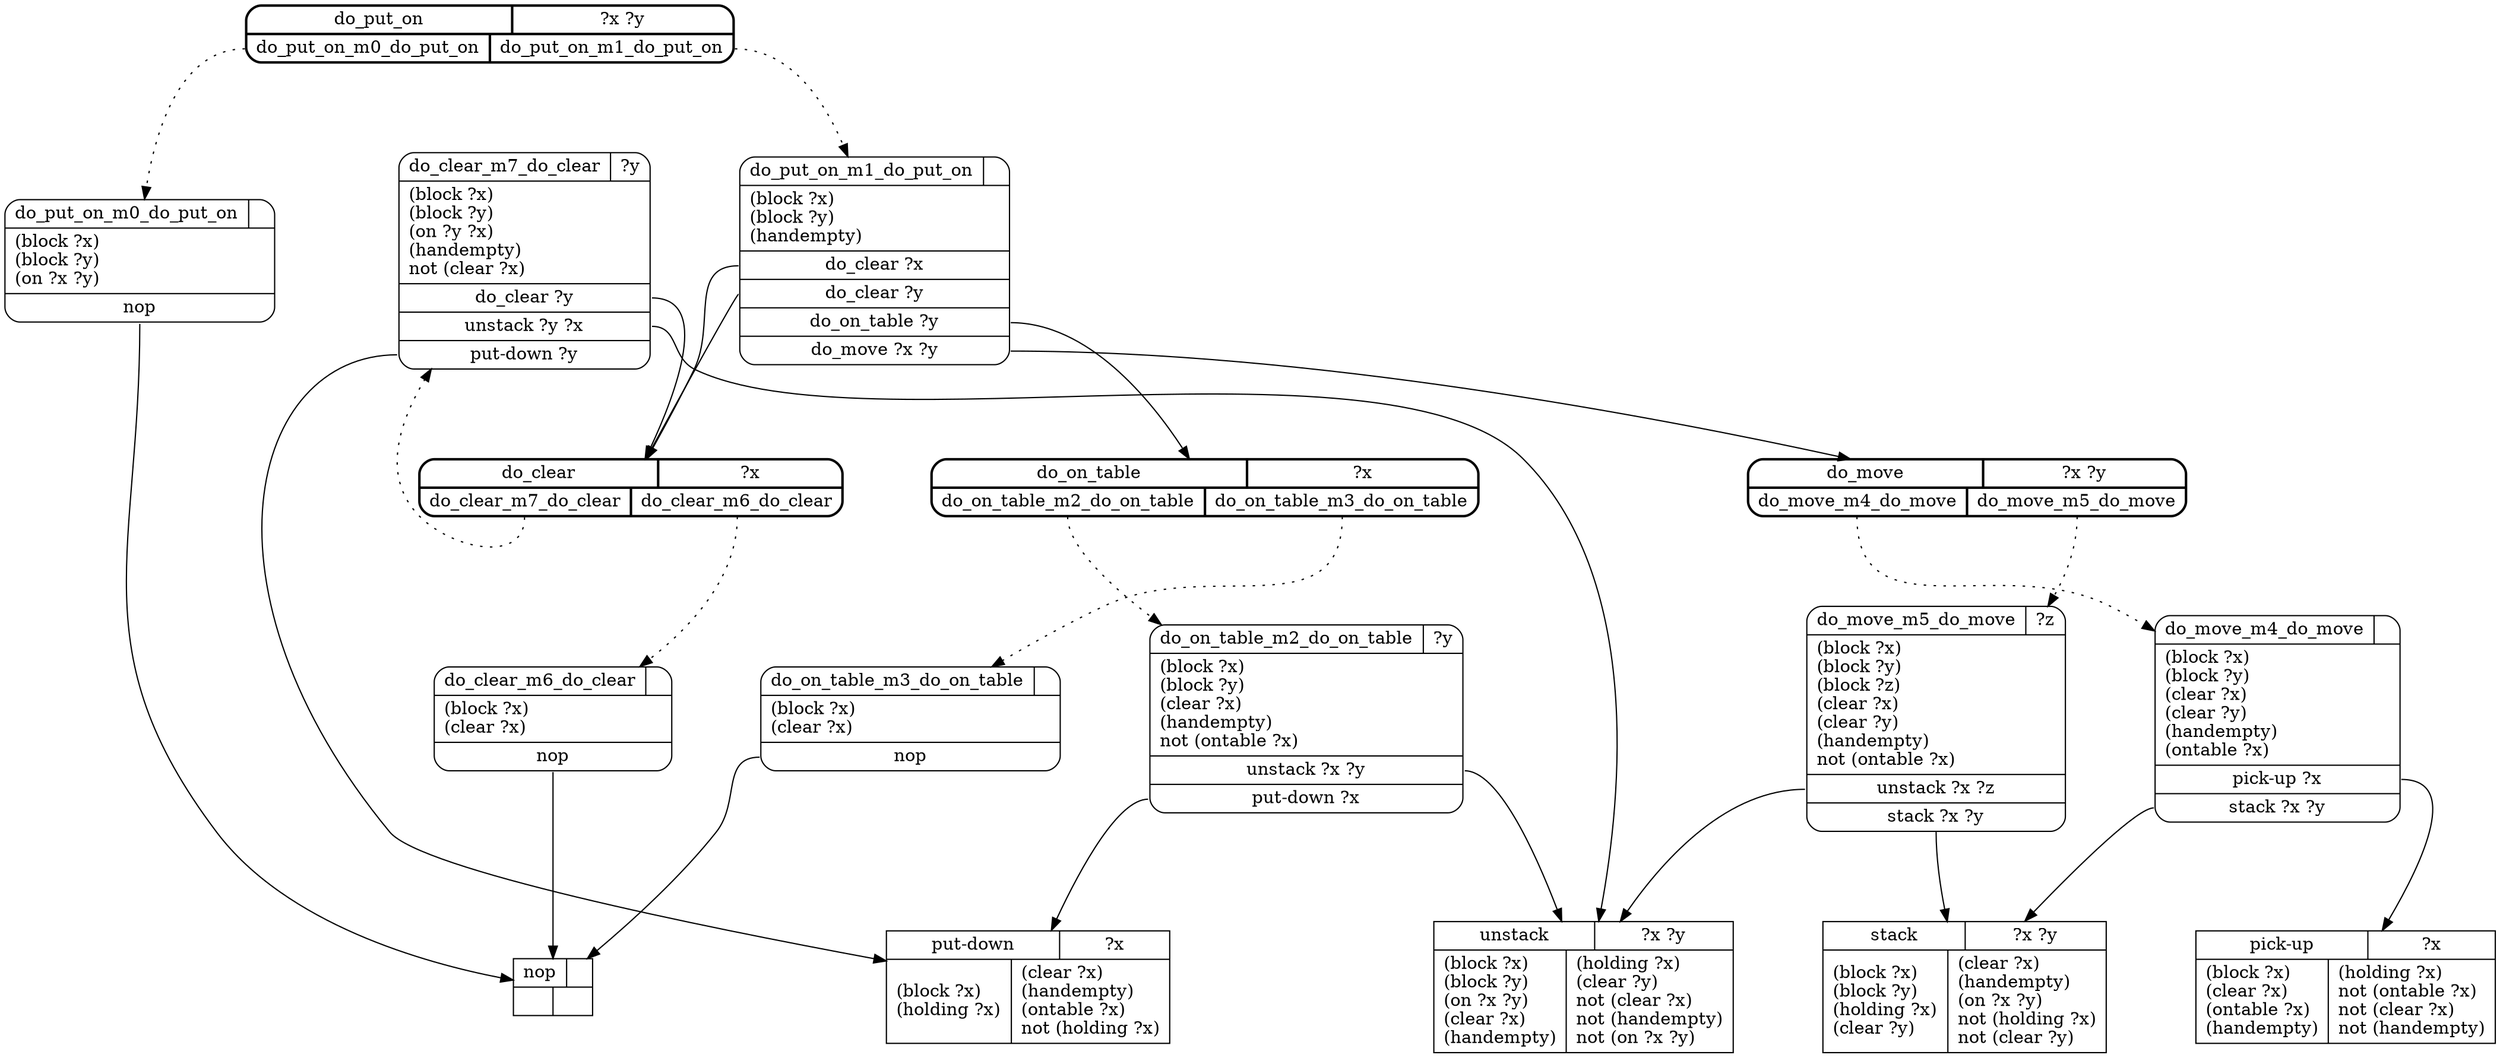 // Generated by Hype
digraph "blocks" {
  nodesep=1
  ranksep=1
  // Operators
  node [shape=record]
  "pick-up" [
    label="{{\N|?x}|{(block ?x)\l(clear ?x)\l(ontable ?x)\l(handempty)\l|(holding ?x)\lnot (ontable ?x)\lnot (clear ?x)\lnot (handempty)\l}}"
  ]
  "put-down" [
    label="{{\N|?x}|{(block ?x)\l(holding ?x)\l|(clear ?x)\l(handempty)\l(ontable ?x)\lnot (holding ?x)\l}}"
  ]
  "stack" [
    label="{{\N|?x ?y}|{(block ?x)\l(block ?y)\l(holding ?x)\l(clear ?y)\l|(clear ?x)\l(handempty)\l(on ?x ?y)\lnot (holding ?x)\lnot (clear ?y)\l}}"
  ]
  "unstack" [
    label="{{\N|?x ?y}|{(block ?x)\l(block ?y)\l(on ?x ?y)\l(clear ?x)\l(handempty)\l|(holding ?x)\l(clear ?y)\lnot (clear ?x)\lnot (handempty)\lnot (on ?x ?y)\l}}"
  ]
  "nop" [
    label="{{\N|}|{|}}"
  ]
  // Methods
  node [shape=Mrecord]
  "do_put_on" [
    style=bold
    label="{{\N|?x ?y}|{<0>do_put_on_m0_do_put_on|<1>do_put_on_m1_do_put_on}}"
  ]
  "do_put_on_m0_do_put_on" [
    label="{{\N|}|(block ?x)\l(block ?y)\l(on ?x ?y)\l|<0>nop}"
  ]
  "do_put_on":0 -> "do_put_on_m0_do_put_on" [style=dotted]
  "do_put_on_m0_do_put_on":0 -> "nop"
  "do_put_on_m1_do_put_on" [
    label="{{\N|}|(block ?x)\l(block ?y)\l(handempty)\l|<0>do_clear ?x|<1>do_clear ?y|<2>do_on_table ?y|<3>do_move ?x ?y}"
  ]
  "do_put_on":1 -> "do_put_on_m1_do_put_on" [style=dotted]
  "do_put_on_m1_do_put_on":0 -> "do_clear"
  "do_put_on_m1_do_put_on":1 -> "do_clear"
  "do_put_on_m1_do_put_on":2 -> "do_on_table"
  "do_put_on_m1_do_put_on":3 -> "do_move"
  "do_on_table" [
    style=bold
    label="{{\N|?x}|{<0>do_on_table_m2_do_on_table|<1>do_on_table_m3_do_on_table}}"
  ]
  "do_on_table_m2_do_on_table" [
    label="{{\N|?y}|(block ?x)\l(block ?y)\l(clear ?x)\l(handempty)\lnot (ontable ?x)\l|<0>unstack ?x ?y|<1>put-down ?x}"
  ]
  "do_on_table":0 -> "do_on_table_m2_do_on_table" [style=dotted]
  "do_on_table_m2_do_on_table":0 -> "unstack"
  "do_on_table_m2_do_on_table":1 -> "put-down"
  "do_on_table_m3_do_on_table" [
    label="{{\N|}|(block ?x)\l(clear ?x)\l|<0>nop}"
  ]
  "do_on_table":1 -> "do_on_table_m3_do_on_table" [style=dotted]
  "do_on_table_m3_do_on_table":0 -> "nop"
  "do_move" [
    style=bold
    label="{{\N|?x ?y}|{<0>do_move_m4_do_move|<1>do_move_m5_do_move}}"
  ]
  "do_move_m4_do_move" [
    label="{{\N|}|(block ?x)\l(block ?y)\l(clear ?x)\l(clear ?y)\l(handempty)\l(ontable ?x)\l|<0>pick-up ?x|<1>stack ?x ?y}"
  ]
  "do_move":0 -> "do_move_m4_do_move" [style=dotted]
  "do_move_m4_do_move":0 -> "pick-up"
  "do_move_m4_do_move":1 -> "stack"
  "do_move_m5_do_move" [
    label="{{\N|?z}|(block ?x)\l(block ?y)\l(block ?z)\l(clear ?x)\l(clear ?y)\l(handempty)\lnot (ontable ?x)\l|<0>unstack ?x ?z|<1>stack ?x ?y}"
  ]
  "do_move":1 -> "do_move_m5_do_move" [style=dotted]
  "do_move_m5_do_move":0 -> "unstack"
  "do_move_m5_do_move":1 -> "stack"
  "do_clear" [
    style=bold
    label="{{\N|?x}|{<0>do_clear_m7_do_clear|<1>do_clear_m6_do_clear}}"
  ]
  "do_clear_m7_do_clear" [
    label="{{\N|?y}|(block ?x)\l(block ?y)\l(on ?y ?x)\l(handempty)\lnot (clear ?x)\l|<0>do_clear ?y|<1>unstack ?y ?x|<2>put-down ?y}"
  ]
  "do_clear":0 -> "do_clear_m7_do_clear" [style=dotted]
  "do_clear_m7_do_clear":0 -> "do_clear"
  "do_clear_m7_do_clear":1 -> "unstack"
  "do_clear_m7_do_clear":2 -> "put-down"
  "do_clear_m6_do_clear" [
    label="{{\N|}|(block ?x)\l(clear ?x)\l|<0>nop}"
  ]
  "do_clear":1 -> "do_clear_m6_do_clear" [style=dotted]
  "do_clear_m6_do_clear":0 -> "nop"
}